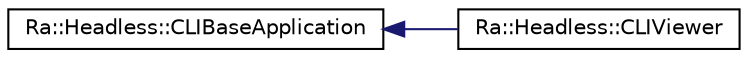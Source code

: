 digraph "Graphical Class Hierarchy"
{
 // INTERACTIVE_SVG=YES
 // LATEX_PDF_SIZE
  edge [fontname="Helvetica",fontsize="10",labelfontname="Helvetica",labelfontsize="10"];
  node [fontname="Helvetica",fontsize="10",shape=record];
  rankdir="LR";
  Node0 [label="Ra::Headless::CLIBaseApplication",height=0.2,width=0.4,color="black", fillcolor="white", style="filled",URL="$classRa_1_1Headless_1_1CLIBaseApplication.html",tooltip=" "];
  Node0 -> Node1 [dir="back",color="midnightblue",fontsize="10",style="solid",fontname="Helvetica"];
  Node1 [label="Ra::Headless::CLIViewer",height=0.2,width=0.4,color="black", fillcolor="white", style="filled",URL="$classRa_1_1Headless_1_1CLIViewer.html",tooltip=" "];
}
